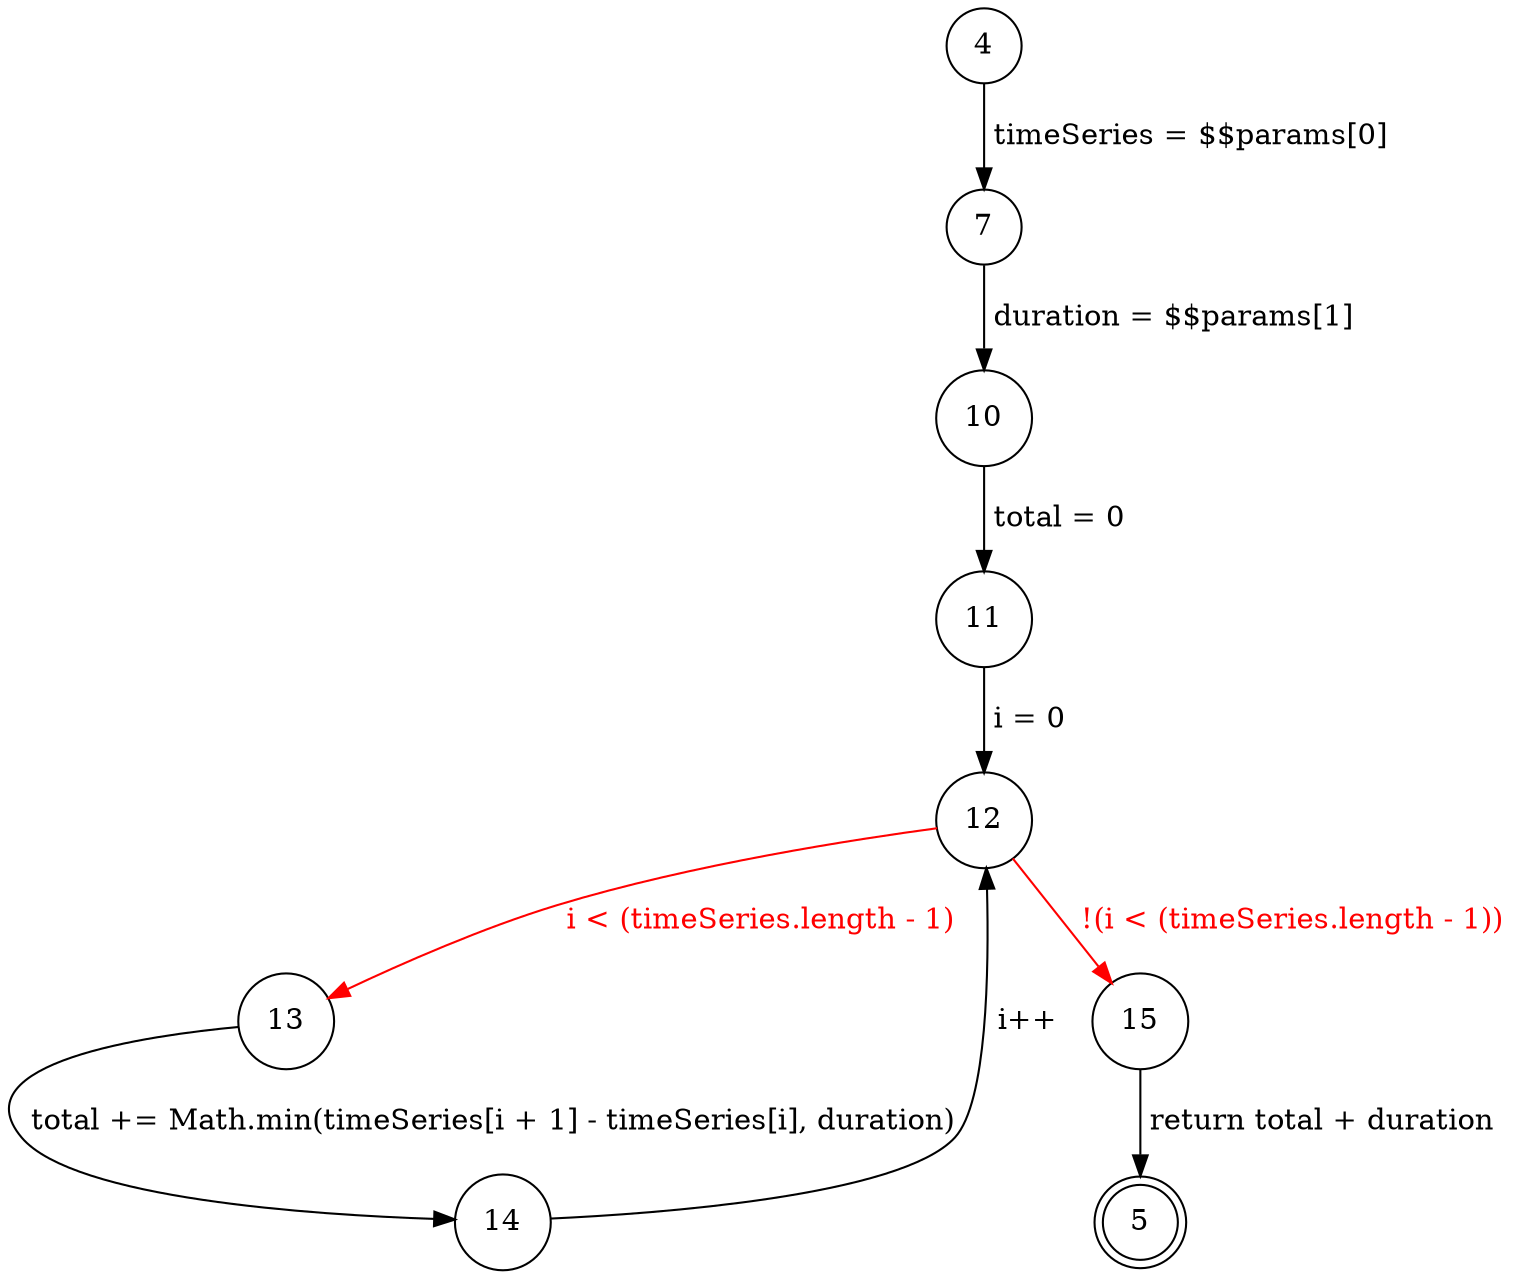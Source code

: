 // $$func1
digraph control_flow_graph {
    node [shape = doublecircle] 5
    node [shape = circle]
    
    // Unconditional edges
    4 -> 7 [label = " timeSeries = $$params[0]"]
    7 -> 10 [label = " duration = $$params[1]"]
    10 -> 11 [label = " total = 0"]
    11 -> 12 [label = " i = 0"]
    13 -> 14 [label = " total += Math.min(timeSeries[i + 1] - timeSeries[i], duration)"]
    14 -> 12 [label = " i++"]
    15 -> 5 [label = " return total + duration"]
    
    // Conditional edges
    edge [color = red, fontcolor = red]
    12 -> 13 [label = " i < (timeSeries.length - 1)"]
    12 -> 15 [label = " !(i < (timeSeries.length - 1))"]
}
